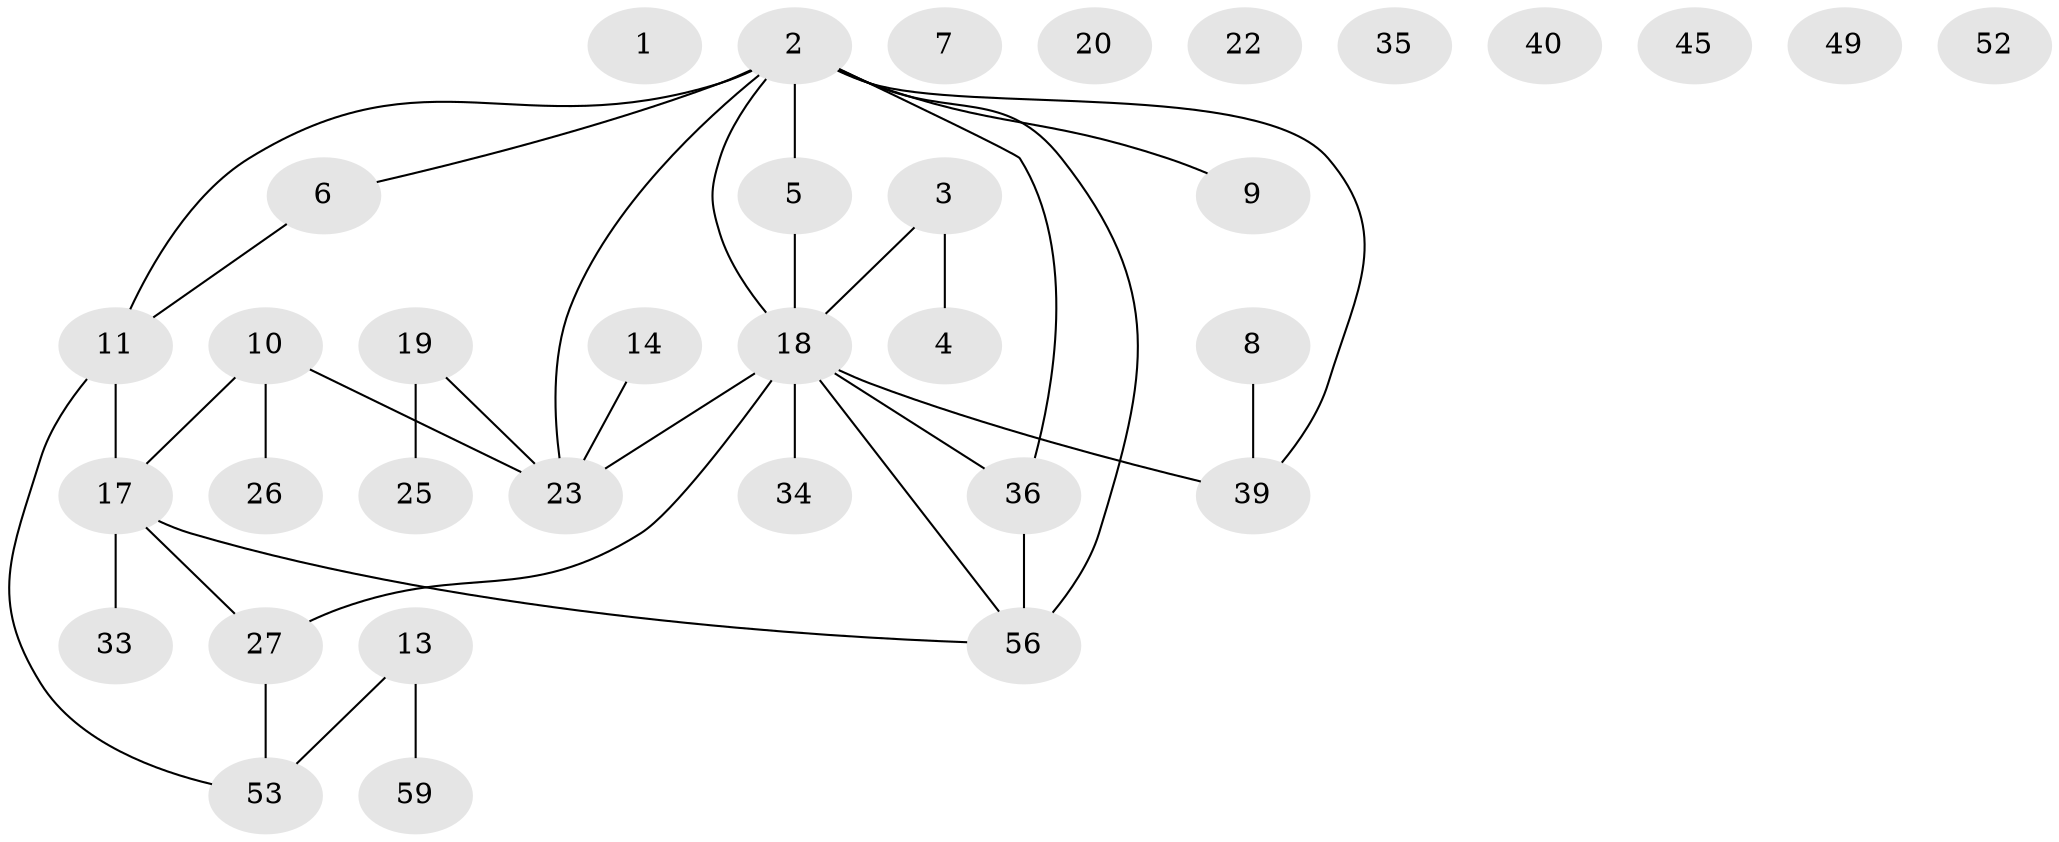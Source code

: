 // original degree distribution, {0: 0.13114754098360656, 3: 0.18032786885245902, 1: 0.2459016393442623, 2: 0.26229508196721313, 6: 0.03278688524590164, 4: 0.08196721311475409, 5: 0.06557377049180328}
// Generated by graph-tools (version 1.1) at 2025/12/03/09/25 04:12:53]
// undirected, 34 vertices, 35 edges
graph export_dot {
graph [start="1"]
  node [color=gray90,style=filled];
  1;
  2 [super="+12+15+16"];
  3 [super="+30"];
  4;
  5 [super="+54"];
  6 [super="+38"];
  7;
  8 [super="+31"];
  9 [super="+48"];
  10 [super="+28"];
  11 [super="+24+57"];
  13 [super="+21"];
  14 [super="+44+55"];
  17 [super="+32"];
  18 [super="+29+37+41+50+61"];
  19 [super="+43"];
  20;
  22;
  23 [super="+42+51"];
  25;
  26;
  27 [super="+46+58"];
  33;
  34;
  35;
  36 [super="+60"];
  39;
  40 [super="+47"];
  45;
  49;
  52;
  53;
  56;
  59;
  2 -- 36;
  2 -- 6;
  2 -- 9;
  2 -- 56 [weight=2];
  2 -- 5;
  2 -- 39;
  2 -- 11;
  2 -- 18 [weight=2];
  2 -- 23;
  3 -- 4;
  3 -- 18 [weight=2];
  5 -- 18;
  6 -- 11;
  8 -- 39;
  10 -- 17;
  10 -- 26;
  10 -- 23;
  11 -- 53;
  11 -- 17;
  13 -- 53;
  13 -- 59;
  14 -- 23;
  17 -- 33;
  17 -- 27;
  17 -- 56;
  18 -- 36;
  18 -- 39;
  18 -- 34;
  18 -- 56;
  18 -- 23;
  18 -- 27;
  19 -- 25;
  19 -- 23;
  27 -- 53;
  36 -- 56;
}
